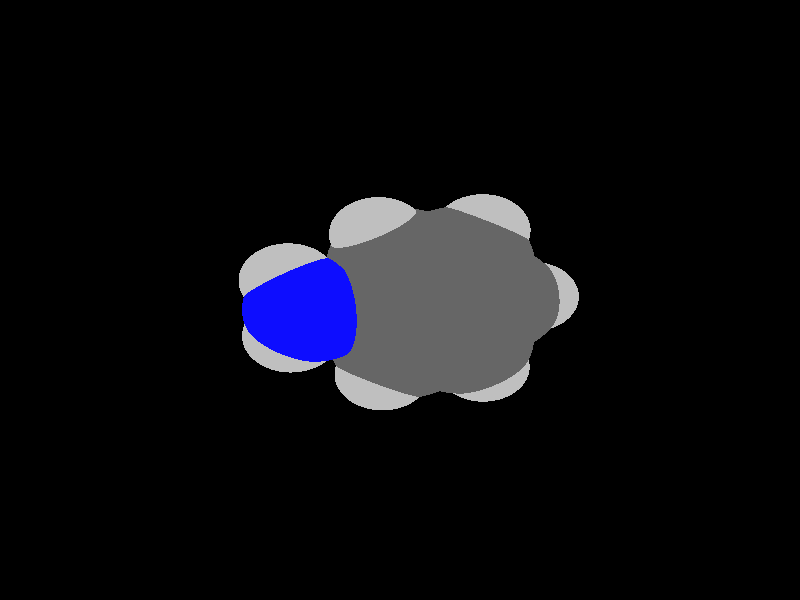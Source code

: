 global_settings {
	ambient_light rgb <0.200000002980232, 0.200000002980232, 0.200000002980232>
	max_trace_level 15
}

background { color rgb <0,0,0> }

camera {
	perspective
	location <1.97070307574601, 11.0805132709293, 22.8683391007644>
	angle 40
	up <-0.0463387268063782, 0.899756737725053, -0.433924573303164>
	right <0.9953210585467, 0.00471778103804185, -0.0965076834016573> * 1
	direction <-0.0847862772590074, -0.436366308805396, -0.895765444593679> }

light_source {
	<25.1150191169058, 31.6664295770521, 15.2361818381525>
	color rgb <1, 1, 1>
	fade_distance 59.1912343199126
	fade_power 0
	spotlight
	area_light <20, 0, 0>, <0, 0, 20>, 20, 20
	circular
	orient
	point_at <-25.1150191169058, -31.6664295770521, -15.2361818381525>
}

light_source {
	<-25.7803604886587, 12.071233222046, -19.959987717202>
	color rgb <0.300000011920929, 0.300000011920929, 0.300000011920929> shadowless
	fade_distance 59.1912343199126
	fade_power 0
	parallel
	point_at <25.7803604886587, -12.071233222046, 19.959987717202>
}

#default {
	finish {ambient 0.5 diffuse 1 specular 0.2 roughness .01 metallic 1}
}

union {
cylinder {
	<-0.860538327191902, 0.0168734771192542, 0.742787438070159>, 	<-0.4922544230149, -0.575098399114364, 0.788598584297355>, 0.075
	pigment { rgbt <0.400000005960464, 0.400000005960464, 0.400000005960464, 0> }
}
cylinder {
	<-0.684202534467009, 0.119212396579968, 0.647616887122415>, 	<-0.315918630290007, -0.47275947965365, 0.693428033349611>, 0.075
	pigment { rgbt <0.400000005960464, 0.400000005960464, 0.400000005960464, 0> }
}
cylinder {
	<-0.4922544230149, -0.575098399114364, 0.788598584297355>, 	<-0.123970518837898, -1.16707027534798, 0.834409730524551>, 0.075
	pigment { rgbt <0.400000005960464, 0.400000005960464, 0.400000005960464, 0> }
}
cylinder {
	<-0.315918630290007, -0.47275947965365, 0.693428033349611>, 	<0.0523652738869944, -1.06473135588727, 0.739239179576807>, 0.075
	pigment { rgbt <0.400000005960464, 0.400000005960464, 0.400000005960464, 0> }
}
cylinder {
	<-0.772370430829455, 0.0680429368496112, 0.695202162596287>, 	<-0.460638968822108, 0.636336654119655, 0.434384678287129>, 0.075
	pigment { rgbt <0.400000005960464, 0.400000005960464, 0.400000005960464, 0> }
}
cylinder {
	<-0.460638968822108, 0.636336654119655, 0.434384678287129>, 	<-0.148907506814761, 1.2046303713897, 0.173567193977971>, 0.075
	pigment { rgbt <0.400000005960464, 0.400000005960464, 0.400000005960464, 0> }
}
cylinder {
	<-0.772370430829455, 0.0680429368496112, 0.695202162596287>, 	<-1.40804989380073, 0.121719894157459, 1.01555814268986>, 0.075
	pigment { rgbt <0.400000005960464, 0.400000005960464, 0.400000005960464, 0> }
}
cylinder {
	<-1.40804989380073, 0.121719894157459, 1.01555814268986>, 	<-2.01968637763614, 0.173366655368367, 1.32379746243163>, 0.075
	pigment { rgbt <0.0500000007450581, 0.0500000007450581, 1, 0> }
}
cylinder {
	<-0.0358026224754519, -1.11590081561763, 0.786824455050679>, 	<0.612223948750301, -1.15421614282646, 0.528363837055615>, 0.075
	pigment { rgbt <0.400000005960464, 0.400000005960464, 0.400000005960464, 0> }
}
cylinder {
	<0.612223948750301, -1.15421614282646, 0.528363837055615>, 	<1.26025051997605, -1.19253147003529, 0.269903219060551>, 0.075
	pigment { rgbt <0.400000005960464, 0.400000005960464, 0.400000005960464, 0> }
}
cylinder {
	<1.35431371361014, -1.2513345041337, 0.251179736901062>, 	<1.64835990947308, -0.68938820001111, -0.036438953794449>, 0.075
	pigment { rgbt <0.400000005960464, 0.400000005960464, 0.400000005960464, 0> }
}
cylinder {
	<1.16618732634196, -1.13372843593687, 0.28862670122004>, 	<1.4602335222049, -0.571782131814288, 0.0010080105245297>, 0.075
	pigment { rgbt <0.400000005960464, 0.400000005960464, 0.400000005960464, 0> }
}
cylinder {
	<1.64835990947308, -0.68938820001111, -0.036438953794449>, 	<1.94240610533602, -0.127441895888524, -0.32405764448996>, 0.075
	pigment { rgbt <0.400000005960464, 0.400000005960464, 0.400000005960464, 0> }
}
cylinder {
	<1.4602335222049, -0.571782131814288, 0.00100801052452968>, 	<1.75427971806784, -0.00983582769170193, -0.286610680170981>, 0.075
	pigment { rgbt <0.400000005960464, 0.400000005960464, 0.400000005960464, 0> }
}
cylinder {
	<1.84834291170193, -0.0686388617901129, -0.30533416233047>, 	<1.49759657057893, 0.532658041045891, -0.325136551772989>, 0.075
	pigment { rgbt <0.400000005960464, 0.400000005960464, 0.400000005960464, 0> }
}
cylinder {
	<1.49759657057893, 0.532658041045891, -0.325136551772989>, 	<1.14685022945592, 1.13395494388189, -0.344938941215508>, 0.075
	pigment { rgbt <0.400000005960464, 0.400000005960464, 0.400000005960464, 0> }
}
cylinder {
	<1.14132127456018, 1.24261105439367, -0.373566380958077>, 	<0.493442406424838, 1.27794876814757, -0.114313313361338>, 0.075
	pigment { rgbt <0.400000005960464, 0.400000005960464, 0.400000005960464, 0> }
}
cylinder {
	<1.15237918435166, 1.02529883337012, -0.316311501472939>, 	<0.504500316216321, 1.06063654712402, -0.0570584338761997>, 0.075
	pigment { rgbt <0.400000005960464, 0.400000005960464, 0.400000005960464, 0> }
}
cylinder {
	<0.493442406424838, 1.27794876814757, -0.114313313361338>, 	<-0.154436461710503, 1.31328648190147, 0.144939754235402>, 0.075
	pigment { rgbt <0.400000005960464, 0.400000005960464, 0.400000005960464, 0> }
}
cylinder {
	<0.504500316216321, 1.06063654712402, -0.0570584338761997>, 	<-0.14337855191902, 1.09597426087793, 0.20219463372054>, 0.075
	pigment { rgbt <0.400000005960464, 0.400000005960464, 0.400000005960464, 0> }
}
cylinder {
	<-2.01968637763614, 0.173366655368367, 1.32379746243163>, 	<-2.32283359150286, -0.361170603244422, 1.35892890068471>, 0.075
	pigment { rgbt <0.0500000007450581, 0.0500000007450581, 1, 0> }
}
cylinder {
	<-2.32283359150286, -0.361170603244422, 1.35892890068471>, 	<-2.5195992088912, -0.708125973100661, 1.38173187831869>, 0.075
	pigment { rgbt <0.75, 0.75, 0.75, 0> }
}
cylinder {
	<-2.01968637763614, 0.173366655368367, 1.32379746243163>, 	<-2.37089942686267, 0.62571786564344, 1.09820803904994>, 0.075
	pigment { rgbt <0.0500000007450581, 0.0500000007450581, 1, 0> }
}
cylinder {
	<-2.37089942686267, 0.62571786564344, 1.09820803904994>, 	<-2.5988634755967, 0.919328292622573, 0.951783302215927>, 0.075
	pigment { rgbt <0.75, 0.75, 0.75, 0> }
}
cylinder {
	<-0.0358026224754519, -1.11590081561763, 0.786824455050679>, 	<-0.299431144888067, -1.65221876044888, 1.07795609900757>, 0.075
	pigment { rgbt <0.400000005960464, 0.400000005960464, 0.400000005960464, 0> }
}
cylinder {
	<-0.299431144888067, -1.65221876044888, 1.07795609900757>, 	<-0.466690227000157, -1.99248561151561, 1.2626645330434>, 0.075
	pigment { rgbt <0.75, 0.75, 0.75, 0> }
}
cylinder {
	<1.26025051997605, -1.19253147003529, 0.269903219060551>, 	<1.5989447353632, -1.76332756450458, 0.307564503342835>, 0.075
	pigment { rgbt <0.400000005960464, 0.400000005960464, 0.400000005960464, 0> }
}
cylinder {
	<1.5989447353632, -1.76332756450458, 0.307564503342835>, 	<1.81383564608718, -2.12547987477651, 0.331459413001105>, 0.075
	pigment { rgbt <0.75, 0.75, 0.75, 0> }
}
cylinder {
	<1.84834291170193, -0.0686388617901129, -0.30533416233047>, 	<2.46640570513492, -0.102596883707621, -0.547824121304658>, 0.075
	pigment { rgbt <0.400000005960464, 0.400000005960464, 0.400000005960464, 0> }
}
cylinder {
	<2.46640570513492, -0.102596883707621, -0.547824121304658>, 	<2.85855130413195, -0.124142411099151, -0.701678019683687>, 0.075
	pigment { rgbt <0.75, 0.75, 0.75, 0> }
}
cylinder {
	<1.14685022945592, 1.13395494388189, -0.344938941215508>, 	<1.43123904876552, 1.67721627026673, -0.601706029197794>, 0.075
	pigment { rgbt <0.400000005960464, 0.400000005960464, 0.400000005960464, 0> }
}
cylinder {
	<1.43123904876552, 1.67721627026673, -0.601706029197794>, 	<1.6116747487213, 2.02189837810458, -0.764616615338846>, 0.075
	pigment { rgbt <0.75, 0.75, 0.75, 0> }
}
cylinder {
	<-0.148907506814761, 1.2046303713897, 0.173567193977971>, 	<-0.467124768927721, 1.78824840194901, 0.168722807199137>, 0.075
	pigment { rgbt <0.400000005960464, 0.400000005960464, 0.400000005960464, 0> }
}
cylinder {
	<-0.467124768927721, 1.78824840194901, 0.168722807199137>, 	<-0.669017818606376, 2.15852505901875, 0.16564928436726>, 0.075
	pigment { rgbt <0.75, 0.75, 0.75, 0> }
}
sphere {
	<-0.772370430829455, 0.0680429368496112, 0.695202162596287>, 0.4104
	pigment { rgbt <0.400000005960464, 0.400000005960464, 0.400000005960464,0> }
}
sphere {
	<-0.0358026224754519, -1.11590081561763, 0.786824455050679>, 0.4104
	pigment { rgbt <0.400000005960464, 0.400000005960464, 0.400000005960464,0> }
}
sphere {
	<1.26025051997605, -1.19253147003529, 0.269903219060551>, 0.4104
	pigment { rgbt <0.400000005960464, 0.400000005960464, 0.400000005960464,0> }
}
sphere {
	<1.84834291170193, -0.0686388617901129, -0.30533416233047>, 0.4104
	pigment { rgbt <0.400000005960464, 0.400000005960464, 0.400000005960464,0> }
}
sphere {
	<1.14685022945592, 1.13395494388189, -0.344938941215508>, 0.4104
	pigment { rgbt <0.400000005960464, 0.400000005960464, 0.400000005960464,0> }
}
sphere {
	<-0.148907506814761, 1.2046303713897, 0.173567193977971>, 0.4104
	pigment { rgbt <0.400000005960464, 0.400000005960464, 0.400000005960464,0> }
}
sphere {
	<-2.01968637763614, 0.173366655368367, 1.32379746243163>, 0.3834
	pigment { rgbt <0.0500000007450581, 0.0500000007450581, 1,0> }
}
sphere {
	<-2.5195992088912, -0.708125973100661, 1.38173187831869>, 0.1674
	pigment { rgbt <0.75, 0.75, 0.75,0> }
}
sphere {
	<-2.5988634755967, 0.919328292622573, 0.951783302215927>, 0.1674
	pigment { rgbt <0.75, 0.75, 0.75,0> }
}
sphere {
	<-0.466690227000157, -1.99248561151561, 1.2626645330434>, 0.1674
	pigment { rgbt <0.75, 0.75, 0.75,0> }
}
sphere {
	<1.81383564608718, -2.12547987477651, 0.331459413001105>, 0.1674
	pigment { rgbt <0.75, 0.75, 0.75,0> }
}
sphere {
	<2.85855130413195, -0.124142411099151, -0.701678019683687>, 0.1674
	pigment { rgbt <0.75, 0.75, 0.75,0> }
}
sphere {
	<1.6116747487213, 2.02189837810458, -0.764616615338846>, 0.1674
	pigment { rgbt <0.75, 0.75, 0.75,0> }
}
sphere {
	<-0.669017818606376, 2.15852505901875, 0.16564928436726>, 0.1674
	pigment { rgbt <0.75, 0.75, 0.75,0> }
}
}
merge {
}
union {
}
merge {
sphere {
	<-0.772370430829455, 0.0680429368496112, 0.695202162596287>, 1.69983
	pigment { rgbt <0, 0, 0,0> }
}
sphere {
	<-0.0358026224754519, -1.11590081561763, 0.786824455050679>, 1.69983
	pigment { rgbt <0, 0, 0,0> }
}
sphere {
	<1.26025051997605, -1.19253147003529, 0.269903219060551>, 1.69983
	pigment { rgbt <0, 0, 0,0> }
}
sphere {
	<1.84834291170193, -0.0686388617901129, -0.30533416233047>, 1.69983
	pigment { rgbt <0, 0, 0,0> }
}
sphere {
	<1.14685022945592, 1.13395494388189, -0.344938941215508>, 1.69983
	pigment { rgbt <0, 0, 0,0> }
}
sphere {
	<-0.148907506814761, 1.2046303713897, 0.173567193977971>, 1.69983
	pigment { rgbt <0, 0, 0,0> }
}
sphere {
	<-2.01968637763614, 0.173366655368367, 1.32379746243163>, 1.549845
	pigment { rgbt <0, 0, 0,0> }
}
sphere {
	<-2.5195992088912, -0.708125973100661, 1.38173187831869>, 1.09989
	pigment { rgbt <0, 0, 0,0> }
}
sphere {
	<-2.5988634755967, 0.919328292622573, 0.951783302215927>, 1.09989
	pigment { rgbt <0, 0, 0,0> }
}
sphere {
	<-0.466690227000157, -1.99248561151561, 1.2626645330434>, 1.09989
	pigment { rgbt <0, 0, 0,0> }
}
sphere {
	<1.81383564608718, -2.12547987477651, 0.331459413001105>, 1.09989
	pigment { rgbt <0, 0, 0,0> }
}
sphere {
	<2.85855130413195, -0.124142411099151, -0.701678019683687>, 1.09989
	pigment { rgbt <0, 0, 0,0> }
}
sphere {
	<1.6116747487213, 2.02189837810458, -0.764616615338846>, 1.09989
	pigment { rgbt <0, 0, 0,0> }
}
sphere {
	<-0.669017818606376, 2.15852505901875, 0.16564928436726>, 1.09989
	pigment { rgbt <0, 0, 0,0> }
}
sphere {
	<-0.772370430829455, 0.0680429368496112, 0.695202162596287>, 1.7
	pigment { rgbt <0.400000005960464, 0.400000005960464, 0.400000005960464,0.350000023841858> }
}
sphere {
	<-0.0358026224754519, -1.11590081561763, 0.786824455050679>, 1.7
	pigment { rgbt <0.400000005960464, 0.400000005960464, 0.400000005960464,0.350000023841858> }
}
sphere {
	<1.26025051997605, -1.19253147003529, 0.269903219060551>, 1.7
	pigment { rgbt <0.400000005960464, 0.400000005960464, 0.400000005960464,0.350000023841858> }
}
sphere {
	<1.84834291170193, -0.0686388617901129, -0.30533416233047>, 1.7
	pigment { rgbt <0.400000005960464, 0.400000005960464, 0.400000005960464,0.350000023841858> }
}
sphere {
	<1.14685022945592, 1.13395494388189, -0.344938941215508>, 1.7
	pigment { rgbt <0.400000005960464, 0.400000005960464, 0.400000005960464,0.350000023841858> }
}
sphere {
	<-0.148907506814761, 1.2046303713897, 0.173567193977971>, 1.7
	pigment { rgbt <0.400000005960464, 0.400000005960464, 0.400000005960464,0.350000023841858> }
}
sphere {
	<-2.01968637763614, 0.173366655368367, 1.32379746243163>, 1.55
	pigment { rgbt <0.0500000007450581, 0.0500000007450581, 1,0.350000023841858> }
}
sphere {
	<-2.5195992088912, -0.708125973100661, 1.38173187831869>, 1.1
	pigment { rgbt <0.75, 0.75, 0.75,0.350000023841858> }
}
sphere {
	<-2.5988634755967, 0.919328292622573, 0.951783302215927>, 1.1
	pigment { rgbt <0.75, 0.75, 0.75,0.350000023841858> }
}
sphere {
	<-0.466690227000157, -1.99248561151561, 1.2626645330434>, 1.1
	pigment { rgbt <0.75, 0.75, 0.75,0.350000023841858> }
}
sphere {
	<1.81383564608718, -2.12547987477651, 0.331459413001105>, 1.1
	pigment { rgbt <0.75, 0.75, 0.75,0.350000023841858> }
}
sphere {
	<2.85855130413195, -0.124142411099151, -0.701678019683687>, 1.1
	pigment { rgbt <0.75, 0.75, 0.75,0.350000023841858> }
}
sphere {
	<1.6116747487213, 2.02189837810458, -0.764616615338846>, 1.1
	pigment { rgbt <0.75, 0.75, 0.75,0.350000023841858> }
}
sphere {
	<-0.669017818606376, 2.15852505901875, 0.16564928436726>, 1.1
	pigment { rgbt <0.75, 0.75, 0.75,0.350000023841858> }
}
}
